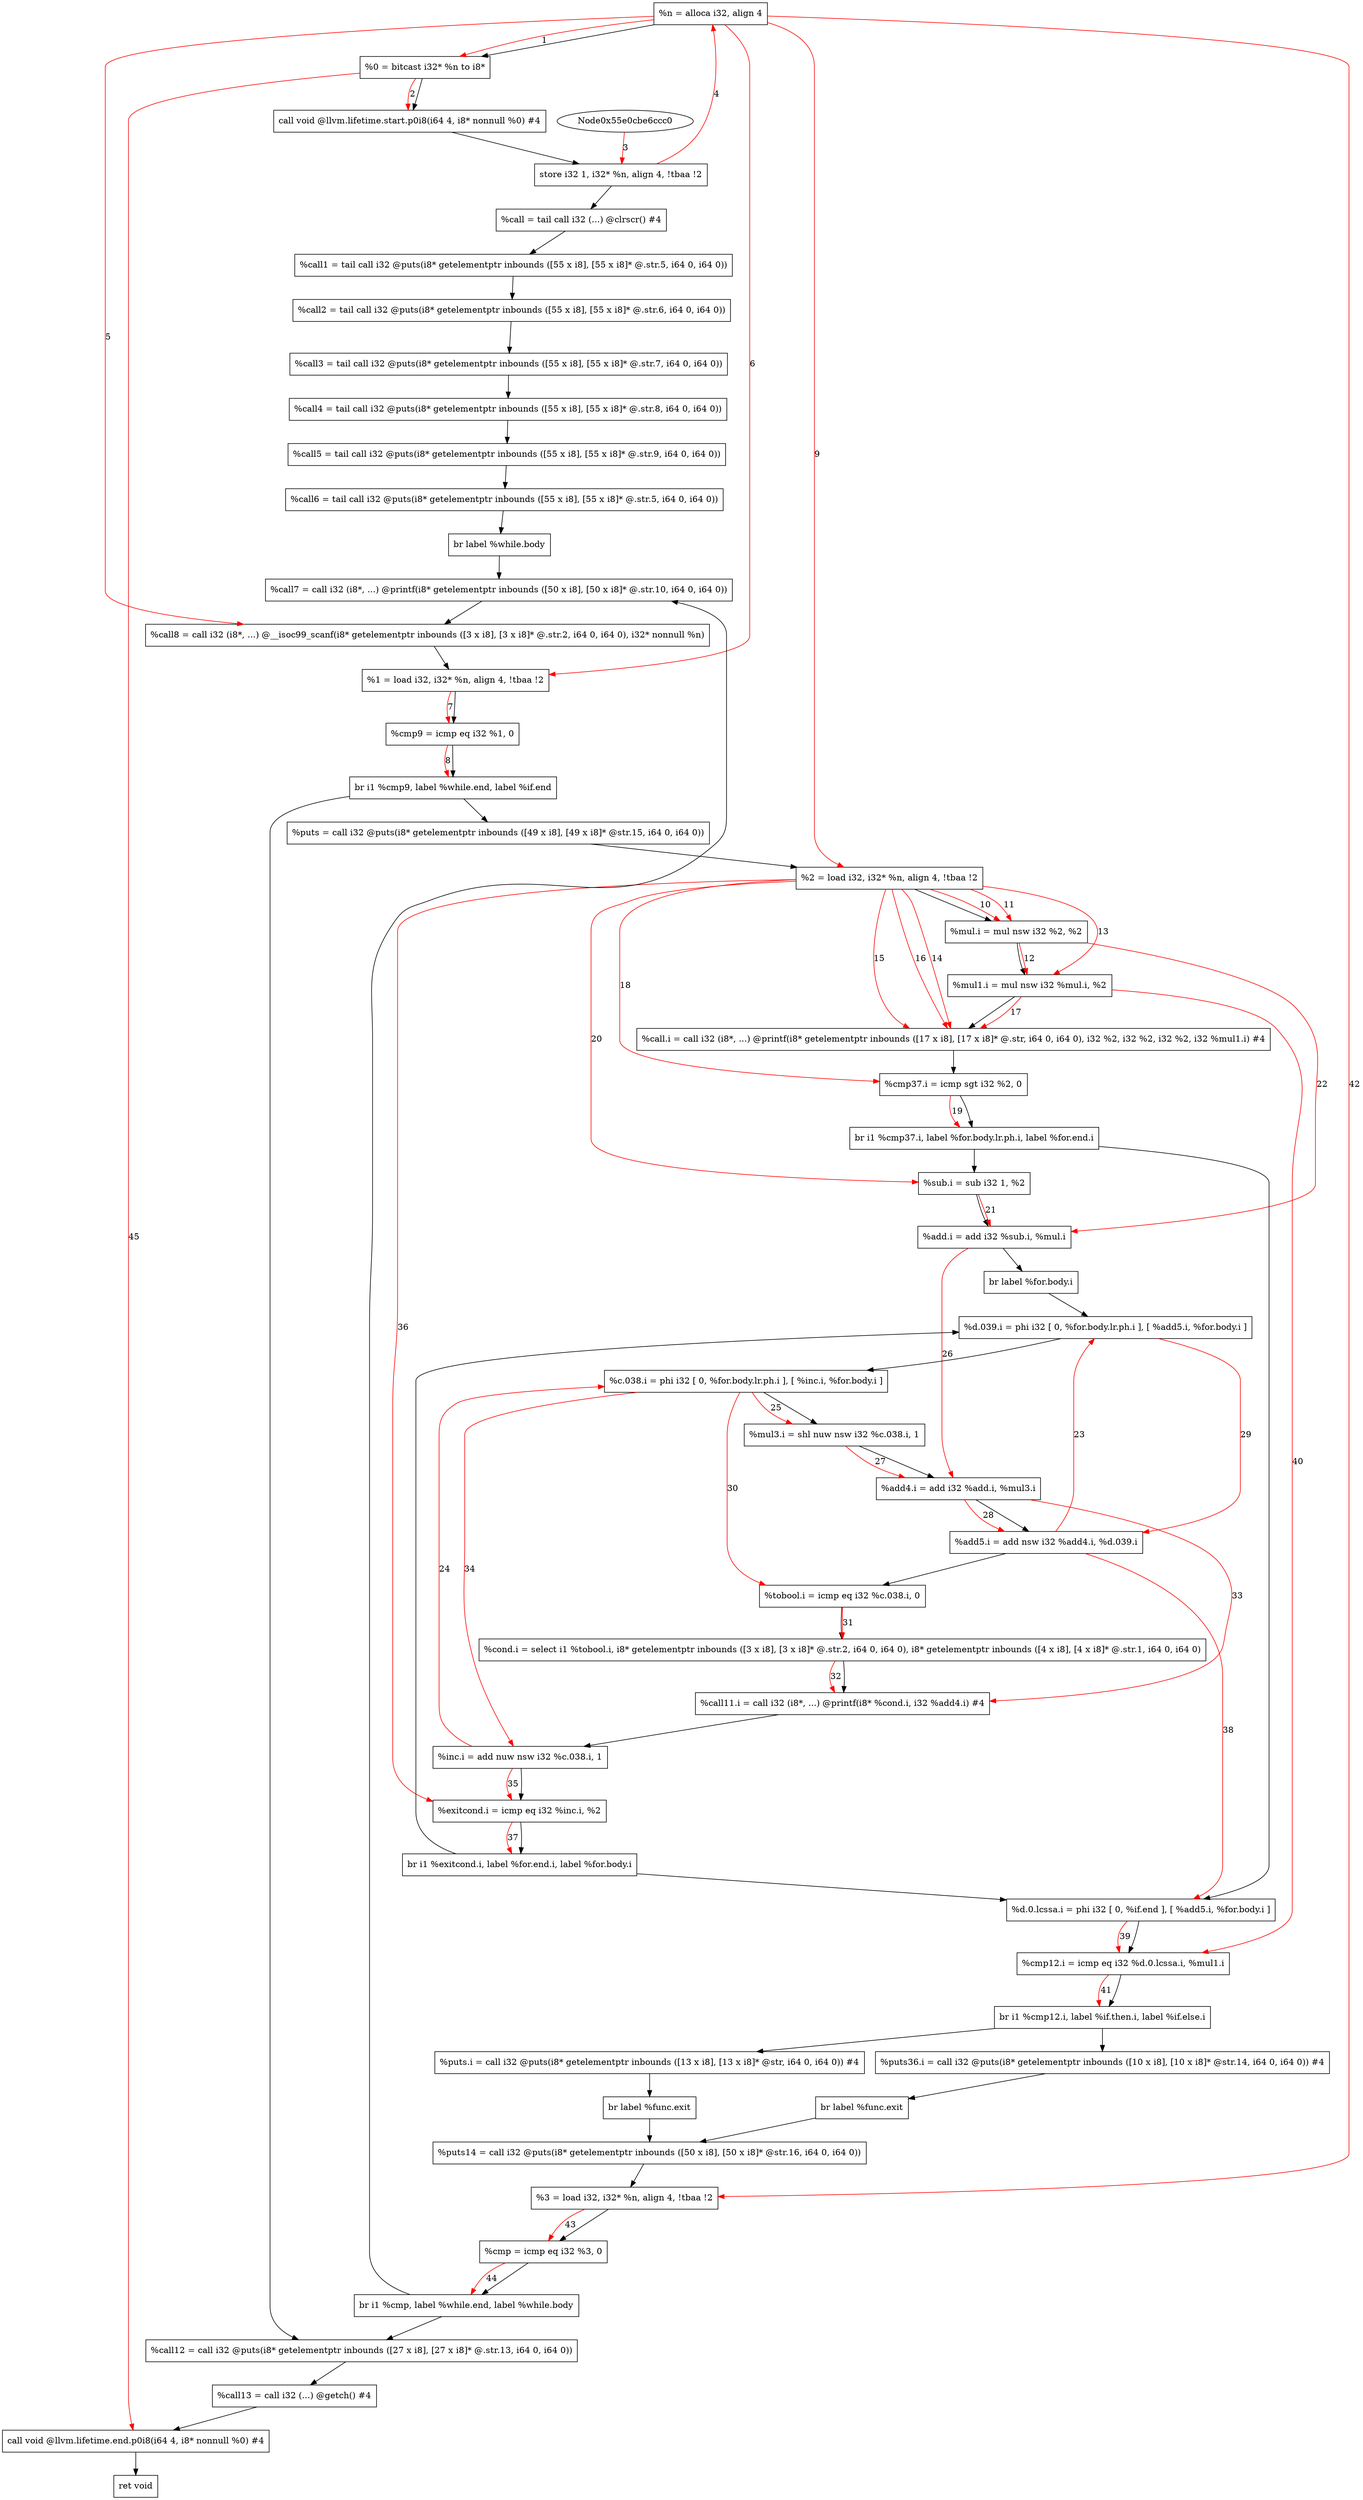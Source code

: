 digraph "CDFG for'main' function" {
	Node0x55e0cbe6f268[shape=record, label="  %n = alloca i32, align 4"]
	Node0x55e0cbe6f2c8[shape=record, label="  %0 = bitcast i32* %n to i8*"]
	Node0x55e0cbe6f508[shape=record, label="  call void @llvm.lifetime.start.p0i8(i64 4, i8* nonnull %0) #4"]
	Node0x55e0cbe6f5e0[shape=record, label="  store i32 1, i32* %n, align 4, !tbaa !2"]
	Node0x55e0cbe70678[shape=record, label="  %call = tail call i32 (...) @clrscr() #4"]
	Node0x55e0cbe70810[shape=record, label="  %call1 = tail call i32 @puts(i8* getelementptr inbounds ([55 x i8], [55 x i8]* @.str.5, i64 0, i64 0))"]
	Node0x55e0cbe70980[shape=record, label="  %call2 = tail call i32 @puts(i8* getelementptr inbounds ([55 x i8], [55 x i8]* @.str.6, i64 0, i64 0))"]
	Node0x55e0cbe70af0[shape=record, label="  %call3 = tail call i32 @puts(i8* getelementptr inbounds ([55 x i8], [55 x i8]* @.str.7, i64 0, i64 0))"]
	Node0x55e0cbe70c60[shape=record, label="  %call4 = tail call i32 @puts(i8* getelementptr inbounds ([55 x i8], [55 x i8]* @.str.8, i64 0, i64 0))"]
	Node0x55e0cbe70dd0[shape=record, label="  %call5 = tail call i32 @puts(i8* getelementptr inbounds ([55 x i8], [55 x i8]* @.str.9, i64 0, i64 0))"]
	Node0x55e0cbe70ec0[shape=record, label="  %call6 = tail call i32 @puts(i8* getelementptr inbounds ([55 x i8], [55 x i8]* @.str.5, i64 0, i64 0))"]
	Node0x55e0cbe71028[shape=record, label="  br label %while.body"]
	Node0x55e0cbe71140[shape=record, label="  %call7 = call i32 (i8*, ...) @printf(i8* getelementptr inbounds ([50 x i8], [50 x i8]* @.str.10, i64 0, i64 0))"]
	Node0x55e0cbe71308[shape=record, label="  %call8 = call i32 (i8*, ...) @__isoc99_scanf(i8* getelementptr inbounds ([3 x i8], [3 x i8]* @.str.2, i64 0, i64 0), i32* nonnull %n)"]
	Node0x55e0cbe713c8[shape=record, label="  %1 = load i32, i32* %n, align 4, !tbaa !2"]
	Node0x55e0cbe71a70[shape=record, label="  %cmp9 = icmp eq i32 %1, 0"]
	Node0x55e0cbe71e48[shape=record, label="  br i1 %cmp9, label %while.end, label %if.end"]
	Node0x55e0cbe71f60[shape=record, label="  %puts = call i32 @puts(i8* getelementptr inbounds ([49 x i8], [49 x i8]* @str.15, i64 0, i64 0))"]
	Node0x55e0cbe71db8[shape=record, label="  %2 = load i32, i32* %n, align 4, !tbaa !2"]
	Node0x55e0cbe72060[shape=record, label="  %mul.i = mul nsw i32 %2, %2"]
	Node0x55e0cbe720d0[shape=record, label="  %mul1.i = mul nsw i32 %mul.i, %2"]
	Node0x55e0cbe6f1d0[shape=record, label="  %call.i = call i32 (i8*, ...) @printf(i8* getelementptr inbounds ([17 x i8], [17 x i8]* @.str, i64 0, i64 0), i32 %2, i32 %2, i32 %2, i32 %mul1.i) #4"]
	Node0x55e0cbe721f0[shape=record, label="  %cmp37.i = icmp sgt i32 %2, 0"]
	Node0x55e0cbe72478[shape=record, label="  br i1 %cmp37.i, label %for.body.lr.ph.i, label %for.end.i"]
	Node0x55e0cbe72550[shape=record, label="  %sub.i = sub i32 1, %2"]
	Node0x55e0cbe725c0[shape=record, label="  %add.i = add i32 %sub.i, %mul.i"]
	Node0x55e0cbe729a8[shape=record, label="  br label %for.body.i"]
	Node0x55e0cbe72a48[shape=record, label="  %d.039.i = phi i32 [ 0, %for.body.lr.ph.i ], [ %add5.i, %for.body.i ]"]
	Node0x55e0cbe72bb8[shape=record, label="  %c.038.i = phi i32 [ 0, %for.body.lr.ph.i ], [ %inc.i, %for.body.i ]"]
	Node0x55e0cbe72ca0[shape=record, label="  %mul3.i = shl nuw nsw i32 %c.038.i, 1"]
	Node0x55e0cbe72d30[shape=record, label="  %add4.i = add i32 %add.i, %mul3.i"]
	Node0x55e0cbe72dc0[shape=record, label="  %add5.i = add nsw i32 %add4.i, %d.039.i"]
	Node0x55e0cbe72e30[shape=record, label="  %tobool.i = icmp eq i32 %c.038.i, 0"]
	Node0x55e0cbe72ed8[shape=record, label="  %cond.i = select i1 %tobool.i, i8* getelementptr inbounds ([3 x i8], [3 x i8]* @.str.2, i64 0, i64 0), i8* getelementptr inbounds ([4 x i8], [4 x i8]* @.str.1, i64 0, i64 0)"]
	Node0x55e0cbe72f88[shape=record, label="  %call11.i = call i32 (i8*, ...) @printf(i8* %cond.i, i32 %add4.i) #4"]
	Node0x55e0cbe73080[shape=record, label="  %inc.i = add nuw nsw i32 %c.038.i, 1"]
	Node0x55e0cbe730f0[shape=record, label="  %exitcond.i = icmp eq i32 %inc.i, %2"]
	Node0x55e0cbe73178[shape=record, label="  br i1 %exitcond.i, label %for.end.i, label %for.body.i"]
	Node0x55e0cbe731c8[shape=record, label="  %d.0.lcssa.i = phi i32 [ 0, %if.end ], [ %add5.i, %for.body.i ]"]
	Node0x55e0cbe732c0[shape=record, label="  %cmp12.i = icmp eq i32 %d.0.lcssa.i, %mul1.i"]
	Node0x55e0cbe73448[shape=record, label="  br i1 %cmp12.i, label %if.then.i, label %if.else.i"]
	Node0x55e0cbe73500[shape=record, label="  %puts36.i = call i32 @puts(i8* getelementptr inbounds ([10 x i8], [10 x i8]* @str.14, i64 0, i64 0)) #4"]
	Node0x55e0cbe72318[shape=record, label="  br label %func.exit"]
	Node0x55e0cbe736a0[shape=record, label="  %puts.i = call i32 @puts(i8* getelementptr inbounds ([13 x i8], [13 x i8]* @str, i64 0, i64 0)) #4"]
	Node0x55e0cbe72b68[shape=record, label="  br label %func.exit"]
	Node0x55e0cbe73810[shape=record, label="  %puts14 = call i32 @puts(i8* getelementptr inbounds ([50 x i8], [50 x i8]* @str.16, i64 0, i64 0))"]
	Node0x55e0cbe723e8[shape=record, label="  %3 = load i32, i32* %n, align 4, !tbaa !2"]
	Node0x55e0cbe738e0[shape=record, label="  %cmp = icmp eq i32 %3, 0"]
	Node0x55e0cbe73988[shape=record, label="  br i1 %cmp, label %while.end, label %while.body"]
	Node0x55e0cbe73aa0[shape=record, label="  %call12 = call i32 @puts(i8* getelementptr inbounds ([27 x i8], [27 x i8]* @.str.13, i64 0, i64 0))"]
	Node0x55e0cbe6e8b8[shape=record, label="  %call13 = call i32 (...) @getch() #4"]
	Node0x55e0cbe6ea88[shape=record, label="  call void @llvm.lifetime.end.p0i8(i64 4, i8* nonnull %0) #4"]
	Node0x55e0cbe6eb30[shape=record, label="  ret void"]
	Node0x55e0cbe6f268 -> Node0x55e0cbe6f2c8
	Node0x55e0cbe6f2c8 -> Node0x55e0cbe6f508
	Node0x55e0cbe6f508 -> Node0x55e0cbe6f5e0
	Node0x55e0cbe6f5e0 -> Node0x55e0cbe70678
	Node0x55e0cbe70678 -> Node0x55e0cbe70810
	Node0x55e0cbe70810 -> Node0x55e0cbe70980
	Node0x55e0cbe70980 -> Node0x55e0cbe70af0
	Node0x55e0cbe70af0 -> Node0x55e0cbe70c60
	Node0x55e0cbe70c60 -> Node0x55e0cbe70dd0
	Node0x55e0cbe70dd0 -> Node0x55e0cbe70ec0
	Node0x55e0cbe70ec0 -> Node0x55e0cbe71028
	Node0x55e0cbe71028 -> Node0x55e0cbe71140
	Node0x55e0cbe71140 -> Node0x55e0cbe71308
	Node0x55e0cbe71308 -> Node0x55e0cbe713c8
	Node0x55e0cbe713c8 -> Node0x55e0cbe71a70
	Node0x55e0cbe71a70 -> Node0x55e0cbe71e48
	Node0x55e0cbe71e48 -> Node0x55e0cbe73aa0
	Node0x55e0cbe71e48 -> Node0x55e0cbe71f60
	Node0x55e0cbe71f60 -> Node0x55e0cbe71db8
	Node0x55e0cbe71db8 -> Node0x55e0cbe72060
	Node0x55e0cbe72060 -> Node0x55e0cbe720d0
	Node0x55e0cbe720d0 -> Node0x55e0cbe6f1d0
	Node0x55e0cbe6f1d0 -> Node0x55e0cbe721f0
	Node0x55e0cbe721f0 -> Node0x55e0cbe72478
	Node0x55e0cbe72478 -> Node0x55e0cbe72550
	Node0x55e0cbe72478 -> Node0x55e0cbe731c8
	Node0x55e0cbe72550 -> Node0x55e0cbe725c0
	Node0x55e0cbe725c0 -> Node0x55e0cbe729a8
	Node0x55e0cbe729a8 -> Node0x55e0cbe72a48
	Node0x55e0cbe72a48 -> Node0x55e0cbe72bb8
	Node0x55e0cbe72bb8 -> Node0x55e0cbe72ca0
	Node0x55e0cbe72ca0 -> Node0x55e0cbe72d30
	Node0x55e0cbe72d30 -> Node0x55e0cbe72dc0
	Node0x55e0cbe72dc0 -> Node0x55e0cbe72e30
	Node0x55e0cbe72e30 -> Node0x55e0cbe72ed8
	Node0x55e0cbe72ed8 -> Node0x55e0cbe72f88
	Node0x55e0cbe72f88 -> Node0x55e0cbe73080
	Node0x55e0cbe73080 -> Node0x55e0cbe730f0
	Node0x55e0cbe730f0 -> Node0x55e0cbe73178
	Node0x55e0cbe73178 -> Node0x55e0cbe731c8
	Node0x55e0cbe73178 -> Node0x55e0cbe72a48
	Node0x55e0cbe731c8 -> Node0x55e0cbe732c0
	Node0x55e0cbe732c0 -> Node0x55e0cbe73448
	Node0x55e0cbe73448 -> Node0x55e0cbe73500
	Node0x55e0cbe73448 -> Node0x55e0cbe736a0
	Node0x55e0cbe73500 -> Node0x55e0cbe72318
	Node0x55e0cbe72318 -> Node0x55e0cbe73810
	Node0x55e0cbe736a0 -> Node0x55e0cbe72b68
	Node0x55e0cbe72b68 -> Node0x55e0cbe73810
	Node0x55e0cbe73810 -> Node0x55e0cbe723e8
	Node0x55e0cbe723e8 -> Node0x55e0cbe738e0
	Node0x55e0cbe738e0 -> Node0x55e0cbe73988
	Node0x55e0cbe73988 -> Node0x55e0cbe73aa0
	Node0x55e0cbe73988 -> Node0x55e0cbe71140
	Node0x55e0cbe73aa0 -> Node0x55e0cbe6e8b8
	Node0x55e0cbe6e8b8 -> Node0x55e0cbe6ea88
	Node0x55e0cbe6ea88 -> Node0x55e0cbe6eb30
edge [color=red]
	Node0x55e0cbe6f268 -> Node0x55e0cbe6f2c8[label="1"]
	Node0x55e0cbe6f2c8 -> Node0x55e0cbe6f508[label="2"]
	Node0x55e0cbe6ccc0 -> Node0x55e0cbe6f5e0[label="3"]
	Node0x55e0cbe6f5e0 -> Node0x55e0cbe6f268[label="4"]
	Node0x55e0cbe6f268 -> Node0x55e0cbe71308[label="5"]
	Node0x55e0cbe6f268 -> Node0x55e0cbe713c8[label="6"]
	Node0x55e0cbe713c8 -> Node0x55e0cbe71a70[label="7"]
	Node0x55e0cbe71a70 -> Node0x55e0cbe71e48[label="8"]
	Node0x55e0cbe6f268 -> Node0x55e0cbe71db8[label="9"]
	Node0x55e0cbe71db8 -> Node0x55e0cbe72060[label="10"]
	Node0x55e0cbe71db8 -> Node0x55e0cbe72060[label="11"]
	Node0x55e0cbe72060 -> Node0x55e0cbe720d0[label="12"]
	Node0x55e0cbe71db8 -> Node0x55e0cbe720d0[label="13"]
	Node0x55e0cbe71db8 -> Node0x55e0cbe6f1d0[label="14"]
	Node0x55e0cbe71db8 -> Node0x55e0cbe6f1d0[label="15"]
	Node0x55e0cbe71db8 -> Node0x55e0cbe6f1d0[label="16"]
	Node0x55e0cbe720d0 -> Node0x55e0cbe6f1d0[label="17"]
	Node0x55e0cbe71db8 -> Node0x55e0cbe721f0[label="18"]
	Node0x55e0cbe721f0 -> Node0x55e0cbe72478[label="19"]
	Node0x55e0cbe71db8 -> Node0x55e0cbe72550[label="20"]
	Node0x55e0cbe72550 -> Node0x55e0cbe725c0[label="21"]
	Node0x55e0cbe72060 -> Node0x55e0cbe725c0[label="22"]
	Node0x55e0cbe72dc0 -> Node0x55e0cbe72a48[label="23"]
	Node0x55e0cbe73080 -> Node0x55e0cbe72bb8[label="24"]
	Node0x55e0cbe72bb8 -> Node0x55e0cbe72ca0[label="25"]
	Node0x55e0cbe725c0 -> Node0x55e0cbe72d30[label="26"]
	Node0x55e0cbe72ca0 -> Node0x55e0cbe72d30[label="27"]
	Node0x55e0cbe72d30 -> Node0x55e0cbe72dc0[label="28"]
	Node0x55e0cbe72a48 -> Node0x55e0cbe72dc0[label="29"]
	Node0x55e0cbe72bb8 -> Node0x55e0cbe72e30[label="30"]
	Node0x55e0cbe72e30 -> Node0x55e0cbe72ed8[label="31"]
	Node0x55e0cbe72ed8 -> Node0x55e0cbe72f88[label="32"]
	Node0x55e0cbe72d30 -> Node0x55e0cbe72f88[label="33"]
	Node0x55e0cbe72bb8 -> Node0x55e0cbe73080[label="34"]
	Node0x55e0cbe73080 -> Node0x55e0cbe730f0[label="35"]
	Node0x55e0cbe71db8 -> Node0x55e0cbe730f0[label="36"]
	Node0x55e0cbe730f0 -> Node0x55e0cbe73178[label="37"]
	Node0x55e0cbe72dc0 -> Node0x55e0cbe731c8[label="38"]
	Node0x55e0cbe731c8 -> Node0x55e0cbe732c0[label="39"]
	Node0x55e0cbe720d0 -> Node0x55e0cbe732c0[label="40"]
	Node0x55e0cbe732c0 -> Node0x55e0cbe73448[label="41"]
	Node0x55e0cbe6f268 -> Node0x55e0cbe723e8[label="42"]
	Node0x55e0cbe723e8 -> Node0x55e0cbe738e0[label="43"]
	Node0x55e0cbe738e0 -> Node0x55e0cbe73988[label="44"]
	Node0x55e0cbe6f2c8 -> Node0x55e0cbe6ea88[label="45"]
}
